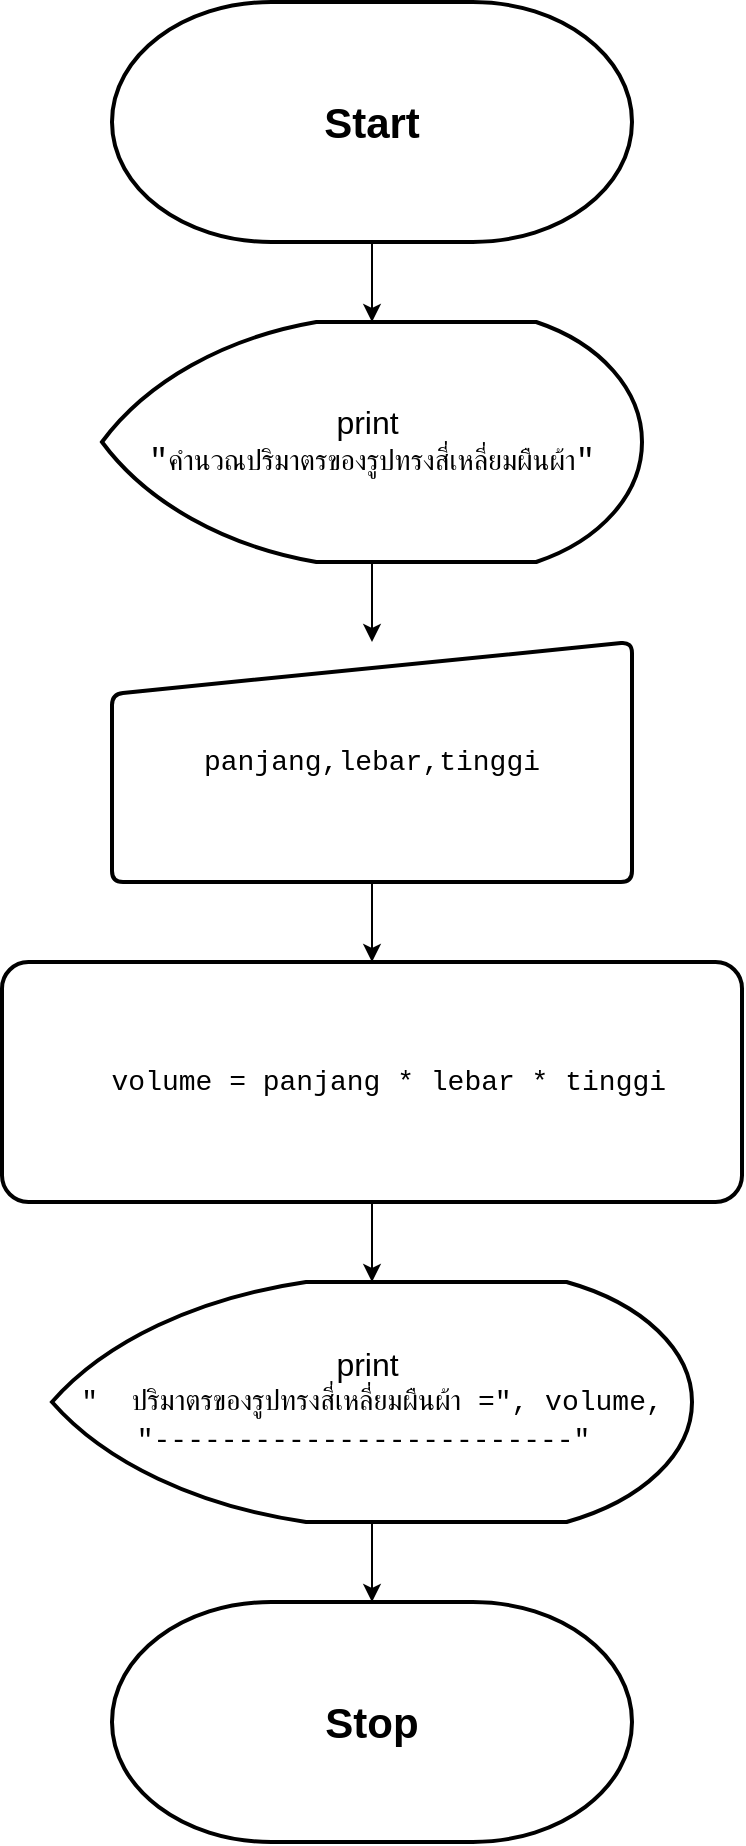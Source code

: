 <mxfile version="24.0.4" type="device">
  <diagram name="หน้า-1" id="TkGlzdMm7sgDq_rXZbFi">
    <mxGraphModel dx="472" dy="736" grid="1" gridSize="10" guides="1" tooltips="1" connect="1" arrows="1" fold="1" page="1" pageScale="1" pageWidth="827" pageHeight="1169" math="0" shadow="0">
      <root>
        <mxCell id="0" />
        <mxCell id="1" parent="0" />
        <mxCell id="h4A4DJFyEhcsKV__63Zm-1" value="&lt;font style=&quot;font-size: 21px;&quot;&gt;&lt;b&gt;Start&lt;/b&gt;&lt;/font&gt;" style="strokeWidth=2;html=1;shape=mxgraph.flowchart.terminator;whiteSpace=wrap;" vertex="1" parent="1">
          <mxGeometry x="284" y="80" width="260" height="120" as="geometry" />
        </mxCell>
        <mxCell id="h4A4DJFyEhcsKV__63Zm-6" style="edgeStyle=orthogonalEdgeStyle;rounded=0;orthogonalLoop=1;jettySize=auto;html=1;entryX=0.5;entryY=0;entryDx=0;entryDy=0;" edge="1" parent="1" source="h4A4DJFyEhcsKV__63Zm-2" target="h4A4DJFyEhcsKV__63Zm-5">
          <mxGeometry relative="1" as="geometry" />
        </mxCell>
        <mxCell id="h4A4DJFyEhcsKV__63Zm-2" value="&lt;font style=&quot;font-size: 16px;&quot;&gt;print&amp;nbsp;&lt;/font&gt;&lt;div&gt;&lt;span style=&quot;font-family: Consolas, &amp;quot;Courier New&amp;quot;, monospace; white-space: pre;&quot;&gt;&lt;font style=&quot;font-size: 16px;&quot;&gt;&quot;&lt;/font&gt;&lt;/span&gt;&lt;span style=&quot;font-family: Consolas, &amp;quot;Courier New&amp;quot;, monospace; font-size: 14px; white-space: pre;&quot;&gt;คำนวณปริมาตรของรูปทรงสี่เหลี่ยมผืนผ้า&lt;/span&gt;&lt;span style=&quot;font-family: Consolas, &amp;quot;Courier New&amp;quot;, monospace; font-size: 16px; white-space: pre;&quot;&gt;&quot;&lt;/span&gt;&lt;br&gt;&lt;/div&gt;" style="strokeWidth=2;html=1;shape=mxgraph.flowchart.display;whiteSpace=wrap;" vertex="1" parent="1">
          <mxGeometry x="279" y="240" width="270" height="120" as="geometry" />
        </mxCell>
        <mxCell id="h4A4DJFyEhcsKV__63Zm-3" style="edgeStyle=orthogonalEdgeStyle;rounded=0;orthogonalLoop=1;jettySize=auto;html=1;entryX=0.5;entryY=0;entryDx=0;entryDy=0;entryPerimeter=0;" edge="1" parent="1" source="h4A4DJFyEhcsKV__63Zm-1" target="h4A4DJFyEhcsKV__63Zm-2">
          <mxGeometry relative="1" as="geometry" />
        </mxCell>
        <mxCell id="h4A4DJFyEhcsKV__63Zm-8" value="" style="edgeStyle=orthogonalEdgeStyle;rounded=0;orthogonalLoop=1;jettySize=auto;html=1;" edge="1" parent="1" source="h4A4DJFyEhcsKV__63Zm-5" target="h4A4DJFyEhcsKV__63Zm-7">
          <mxGeometry relative="1" as="geometry" />
        </mxCell>
        <mxCell id="h4A4DJFyEhcsKV__63Zm-5" value="&lt;div style=&quot;font-size: 16px;&quot;&gt;&lt;div style=&quot;font-family: Consolas, &amp;quot;Courier New&amp;quot;, monospace; font-size: 14px; line-height: 19px; white-space: pre;&quot;&gt;&lt;div style=&quot;line-height: 19px;&quot;&gt;&lt;div style=&quot;line-height: 19px;&quot;&gt;&lt;div style=&quot;line-height: 19px;&quot;&gt;&lt;div style=&quot;line-height: 19px;&quot;&gt;&lt;div style=&quot;line-height: 19px;&quot;&gt;panjang,lebar,tinggi&lt;/div&gt;&lt;/div&gt;&lt;/div&gt;&lt;/div&gt;&lt;/div&gt;&lt;/div&gt;&lt;/div&gt;" style="html=1;strokeWidth=2;shape=manualInput;whiteSpace=wrap;rounded=1;size=26;arcSize=11;" vertex="1" parent="1">
          <mxGeometry x="284" y="400" width="260" height="120" as="geometry" />
        </mxCell>
        <mxCell id="h4A4DJFyEhcsKV__63Zm-10" value="" style="edgeStyle=orthogonalEdgeStyle;rounded=0;orthogonalLoop=1;jettySize=auto;html=1;" edge="1" parent="1" source="h4A4DJFyEhcsKV__63Zm-7" target="h4A4DJFyEhcsKV__63Zm-9">
          <mxGeometry relative="1" as="geometry" />
        </mxCell>
        <mxCell id="h4A4DJFyEhcsKV__63Zm-7" value="&lt;div style=&quot;font-family: Consolas, &amp;quot;Courier New&amp;quot;, monospace; font-size: 16px; line-height: 19px; white-space: pre;&quot;&gt;&lt;div style=&quot;font-size: 14px; line-height: 19px;&quot;&gt;&lt;div style=&quot;&quot;&gt;&lt;div style=&quot;line-height: 19px;&quot;&gt;&lt;div style=&quot;&quot;&gt;&lt;div style=&quot;line-height: 19px;&quot;&gt;&lt;div style=&quot;line-height: 19px;&quot;&gt;&lt;div style=&quot;&quot;&gt;&lt;div style=&quot;line-height: 19px;&quot;&gt;&lt;div style=&quot;line-height: 19px;&quot;&gt;&lt;div style=&quot;&quot;&gt;&amp;nbsp; volume = panjang * lebar * tinggi&lt;/div&gt;&lt;/div&gt;&lt;/div&gt;&lt;/div&gt;&lt;/div&gt;&lt;/div&gt;&lt;/div&gt;&lt;/div&gt;&lt;/div&gt;&lt;/div&gt;&lt;/div&gt;" style="rounded=1;whiteSpace=wrap;html=1;strokeWidth=2;arcSize=11;" vertex="1" parent="1">
          <mxGeometry x="229" y="560" width="370" height="120" as="geometry" />
        </mxCell>
        <mxCell id="h4A4DJFyEhcsKV__63Zm-12" value="" style="edgeStyle=orthogonalEdgeStyle;rounded=0;orthogonalLoop=1;jettySize=auto;html=1;" edge="1" parent="1" source="h4A4DJFyEhcsKV__63Zm-9" target="h4A4DJFyEhcsKV__63Zm-11">
          <mxGeometry relative="1" as="geometry" />
        </mxCell>
        <mxCell id="h4A4DJFyEhcsKV__63Zm-9" value="&lt;font style=&quot;font-size: 16px;&quot;&gt;print&amp;nbsp;&lt;/font&gt;&lt;div&gt;&lt;div style=&quot;font-family: Consolas, &amp;quot;Courier New&amp;quot;, monospace; font-size: 14px; line-height: 19px; white-space: pre;&quot;&gt;&quot; &amp;nbsp;ปริมาตรของรูปทรงสี่เหลี่ยมผืนผ้า =&quot;, volume,&lt;br&gt;&lt;/div&gt;&lt;div style=&quot;font-family: Consolas, &amp;quot;Courier New&amp;quot;, monospace; font-size: 14px; line-height: 19px; white-space: pre;&quot;&gt;&quot;-------------------------&quot; &lt;/div&gt;&lt;/div&gt;" style="strokeWidth=2;html=1;shape=mxgraph.flowchart.display;whiteSpace=wrap;" vertex="1" parent="1">
          <mxGeometry x="254" y="720" width="320" height="120" as="geometry" />
        </mxCell>
        <mxCell id="h4A4DJFyEhcsKV__63Zm-11" value="&lt;font style=&quot;font-size: 21px;&quot;&gt;&lt;b&gt;Stop&lt;/b&gt;&lt;/font&gt;" style="strokeWidth=2;html=1;shape=mxgraph.flowchart.terminator;whiteSpace=wrap;" vertex="1" parent="1">
          <mxGeometry x="284" y="880" width="260" height="120" as="geometry" />
        </mxCell>
      </root>
    </mxGraphModel>
  </diagram>
</mxfile>
